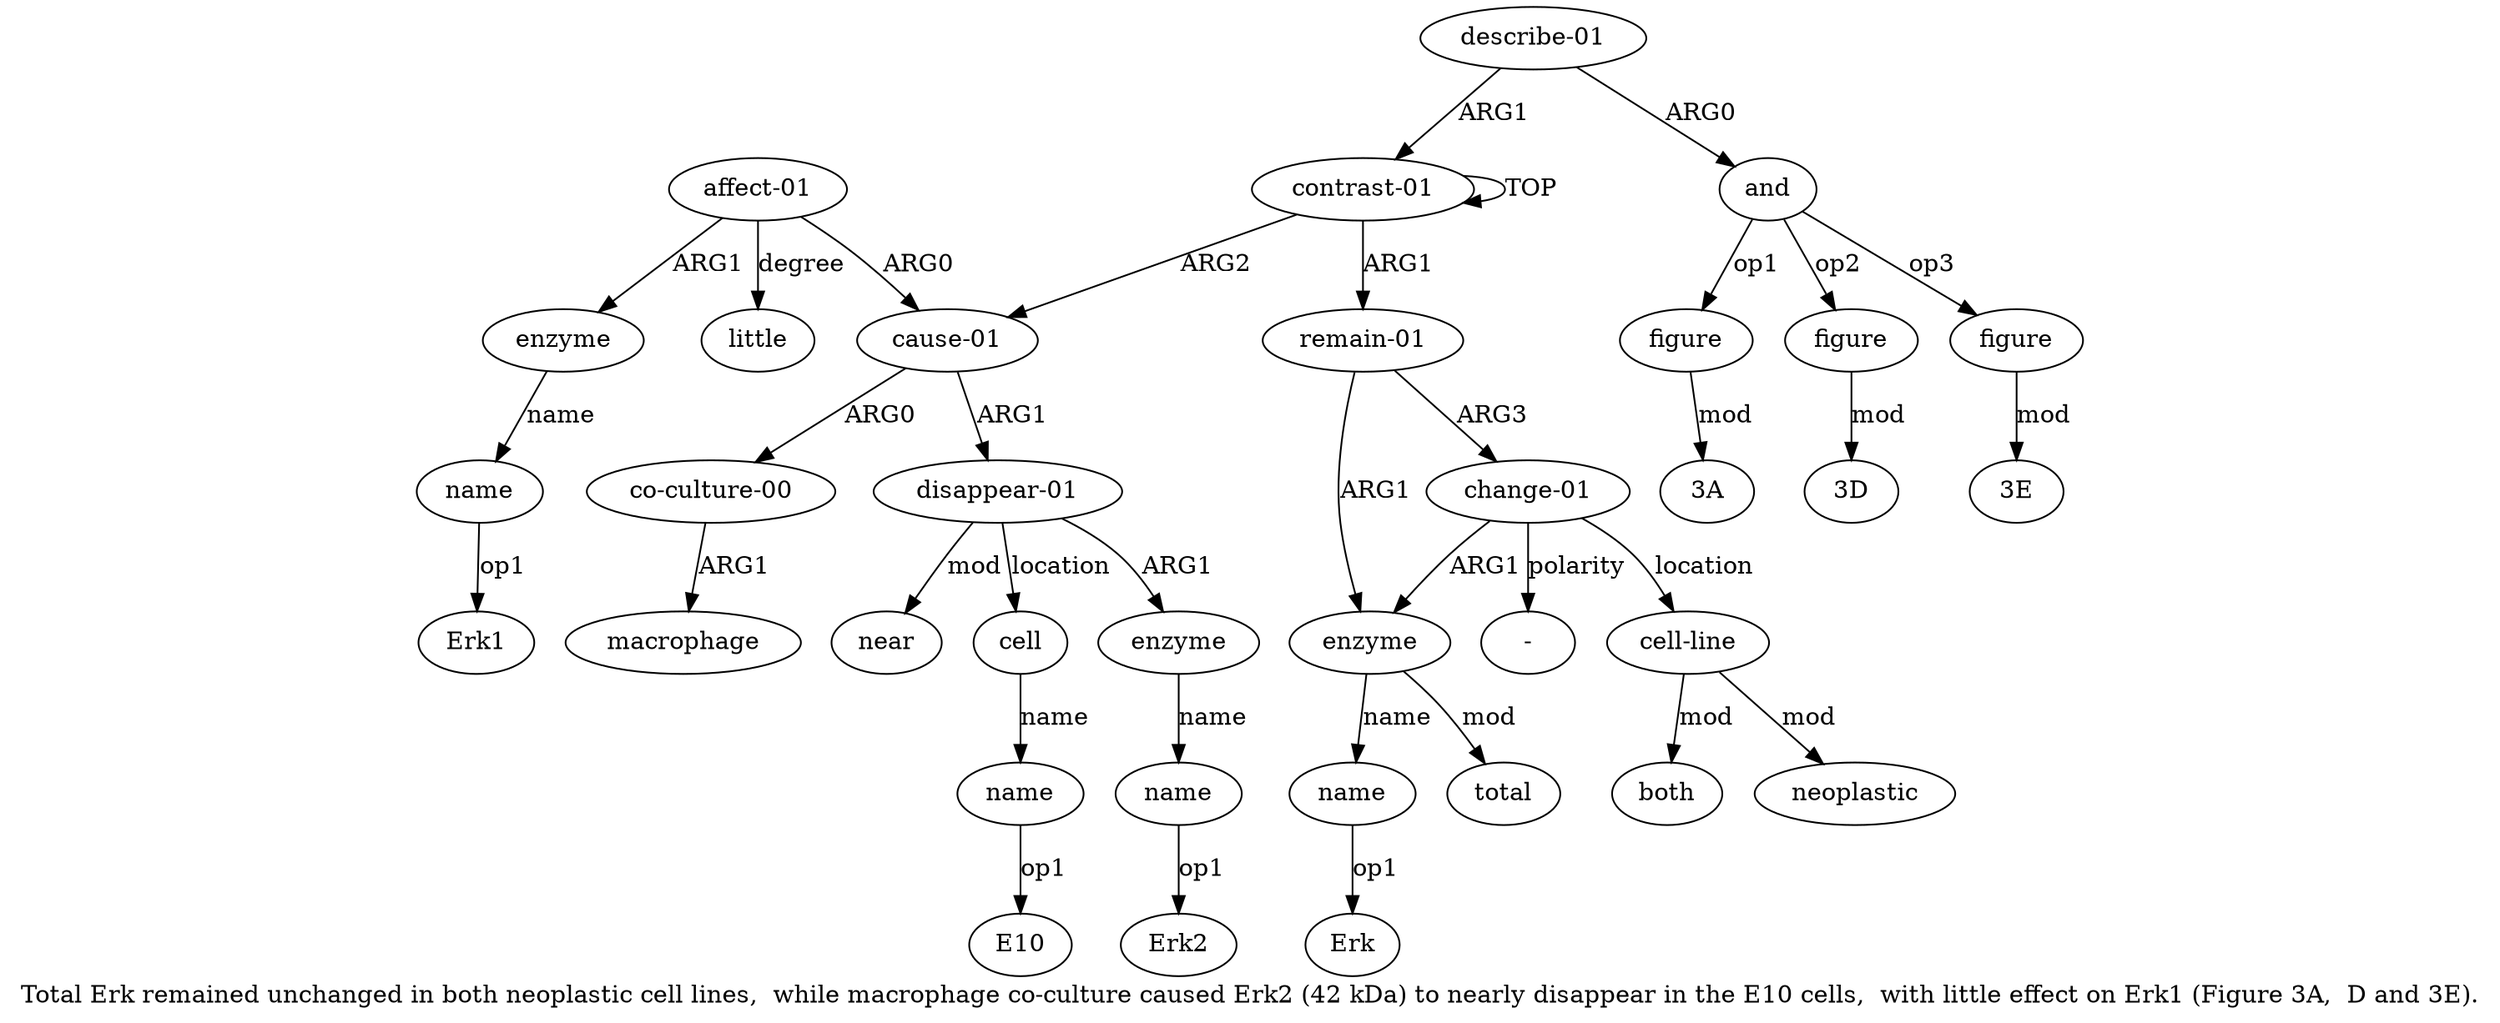 digraph  {
	graph [label="Total Erk remained unchanged in both neoplastic cell lines,  while macrophage co-culture caused Erk2 (42 kDa) to nearly disappear \
in the E10 cells,  with little effect on Erk1 (Figure 3A,  D and 3E)."];
	node [label="\N"];
	a20	 [color=black,
		gold_ind=20,
		gold_label=name,
		label=name,
		test_ind=20,
		test_label=name];
	"a20 Erk1"	 [color=black,
		gold_ind=-1,
		gold_label=Erk1,
		label=Erk1,
		test_ind=-1,
		test_label=Erk1];
	a20 -> "a20 Erk1" [key=0,
	color=black,
	gold_label=op1,
	label=op1,
	test_label=op1];
a21 [color=black,
	gold_ind=21,
	gold_label=little,
	label=little,
	test_ind=21,
	test_label=little];
a22 [color=black,
	gold_ind=22,
	gold_label="describe-01",
	label="describe-01",
	test_ind=22,
	test_label="describe-01"];
a23 [color=black,
	gold_ind=23,
	gold_label=and,
	label=and,
	test_ind=23,
	test_label=and];
a22 -> a23 [key=0,
color=black,
gold_label=ARG0,
label=ARG0,
test_label=ARG0];
a0 [color=black,
gold_ind=0,
gold_label="contrast-01",
label="contrast-01",
test_ind=0,
test_label="contrast-01"];
a22 -> a0 [key=0,
color=black,
gold_label=ARG1,
label=ARG1,
test_label=ARG1];
a24 [color=black,
gold_ind=24,
gold_label=figure,
label=figure,
test_ind=24,
test_label=figure];
a23 -> a24 [key=0,
color=black,
gold_label=op1,
label=op1,
test_label=op1];
a25 [color=black,
gold_ind=25,
gold_label=figure,
label=figure,
test_ind=25,
test_label=figure];
a23 -> a25 [key=0,
color=black,
gold_label=op2,
label=op2,
test_label=op2];
a26 [color=black,
gold_ind=26,
gold_label=figure,
label=figure,
test_ind=26,
test_label=figure];
a23 -> a26 [key=0,
color=black,
gold_label=op3,
label=op3,
test_label=op3];
"a24 3A" [color=black,
gold_ind=-1,
gold_label="3A",
label="3A",
test_ind=-1,
test_label="3A"];
a24 -> "a24 3A" [key=0,
color=black,
gold_label=mod,
label=mod,
test_label=mod];
"a25 3D" [color=black,
gold_ind=-1,
gold_label="3D",
label="3D",
test_ind=-1,
test_label="3D"];
a25 -> "a25 3D" [key=0,
color=black,
gold_label=mod,
label=mod,
test_label=mod];
"a26 3E" [color=black,
gold_ind=-1,
gold_label="3E",
label="3E",
test_ind=-1,
test_label="3E"];
a26 -> "a26 3E" [key=0,
color=black,
gold_label=mod,
label=mod,
test_label=mod];
"a17 E10" [color=black,
gold_ind=-1,
gold_label=E10,
label=E10,
test_ind=-1,
test_label=E10];
"a3 Erk" [color=black,
gold_ind=-1,
gold_label=Erk,
label=Erk,
test_ind=-1,
test_label=Erk];
"a14 Erk2" [color=black,
gold_ind=-1,
gold_label=Erk2,
label=Erk2,
test_ind=-1,
test_label=Erk2];
a15 [color=black,
gold_ind=15,
gold_label=near,
label=near,
test_ind=15,
test_label=near];
a14 [color=black,
gold_ind=14,
gold_label=name,
label=name,
test_ind=14,
test_label=name];
a14 -> "a14 Erk2" [key=0,
color=black,
gold_label=op1,
label=op1,
test_label=op1];
a17 [color=black,
gold_ind=17,
gold_label=name,
label=name,
test_ind=17,
test_label=name];
a17 -> "a17 E10" [key=0,
color=black,
gold_label=op1,
label=op1,
test_label=op1];
a16 [color=black,
gold_ind=16,
gold_label=cell,
label=cell,
test_ind=16,
test_label=cell];
a16 -> a17 [key=0,
color=black,
gold_label=name,
label=name,
test_label=name];
a11 [color=black,
gold_ind=11,
gold_label=macrophage,
label=macrophage,
test_ind=11,
test_label=macrophage];
a10 [color=black,
gold_ind=10,
gold_label="co-culture-00",
label="co-culture-00",
test_ind=10,
test_label="co-culture-00"];
a10 -> a11 [key=0,
color=black,
gold_label=ARG1,
label=ARG1,
test_label=ARG1];
a13 [color=black,
gold_ind=13,
gold_label=enzyme,
label=enzyme,
test_ind=13,
test_label=enzyme];
a13 -> a14 [key=0,
color=black,
gold_label=name,
label=name,
test_label=name];
a12 [color=black,
gold_ind=12,
gold_label="disappear-01",
label="disappear-01",
test_ind=12,
test_label="disappear-01"];
a12 -> a15 [key=0,
color=black,
gold_label=mod,
label=mod,
test_label=mod];
a12 -> a16 [key=0,
color=black,
gold_label=location,
label=location,
test_label=location];
a12 -> a13 [key=0,
color=black,
gold_label=ARG1,
label=ARG1,
test_label=ARG1];
a19 [color=black,
gold_ind=19,
gold_label=enzyme,
label=enzyme,
test_ind=19,
test_label=enzyme];
a19 -> a20 [key=0,
color=black,
gold_label=name,
label=name,
test_label=name];
a18 [color=black,
gold_ind=18,
gold_label="affect-01",
label="affect-01",
test_ind=18,
test_label="affect-01"];
a18 -> a21 [key=0,
color=black,
gold_label=degree,
label=degree,
test_label=degree];
a18 -> a19 [key=0,
color=black,
gold_label=ARG1,
label=ARG1,
test_label=ARG1];
a9 [color=black,
gold_ind=9,
gold_label="cause-01",
label="cause-01",
test_ind=9,
test_label="cause-01"];
a18 -> a9 [key=0,
color=black,
gold_label=ARG0,
label=ARG0,
test_label=ARG0];
"a5 -" [color=black,
gold_ind=-1,
gold_label="-",
label="-",
test_ind=-1,
test_label="-"];
a1 [color=black,
gold_ind=1,
gold_label="remain-01",
label="remain-01",
test_ind=1,
test_label="remain-01"];
a2 [color=black,
gold_ind=2,
gold_label=enzyme,
label=enzyme,
test_ind=2,
test_label=enzyme];
a1 -> a2 [key=0,
color=black,
gold_label=ARG1,
label=ARG1,
test_label=ARG1];
a5 [color=black,
gold_ind=5,
gold_label="change-01",
label="change-01",
test_ind=5,
test_label="change-01"];
a1 -> a5 [key=0,
color=black,
gold_label=ARG3,
label=ARG3,
test_label=ARG3];
a0 -> a1 [key=0,
color=black,
gold_label=ARG1,
label=ARG1,
test_label=ARG1];
a0 -> a0 [key=0,
color=black,
gold_label=TOP,
label=TOP,
test_label=TOP];
a0 -> a9 [key=0,
color=black,
gold_label=ARG2,
label=ARG2,
test_label=ARG2];
a3 [color=black,
gold_ind=3,
gold_label=name,
label=name,
test_ind=3,
test_label=name];
a3 -> "a3 Erk" [key=0,
color=black,
gold_label=op1,
label=op1,
test_label=op1];
a2 -> a3 [key=0,
color=black,
gold_label=name,
label=name,
test_label=name];
a4 [color=black,
gold_ind=4,
gold_label=total,
label=total,
test_ind=4,
test_label=total];
a2 -> a4 [key=0,
color=black,
gold_label=mod,
label=mod,
test_label=mod];
a5 -> "a5 -" [key=0,
color=black,
gold_label=polarity,
label=polarity,
test_label=polarity];
a5 -> a2 [key=0,
color=black,
gold_label=ARG1,
label=ARG1,
test_label=ARG1];
a6 [color=black,
gold_ind=6,
gold_label="cell-line",
label="cell-line",
test_ind=6,
test_label="cell-line"];
a5 -> a6 [key=0,
color=black,
gold_label=location,
label=location,
test_label=location];
a7 [color=black,
gold_ind=7,
gold_label=both,
label=both,
test_ind=7,
test_label=both];
a6 -> a7 [key=0,
color=black,
gold_label=mod,
label=mod,
test_label=mod];
a8 [color=black,
gold_ind=8,
gold_label=neoplastic,
label=neoplastic,
test_ind=8,
test_label=neoplastic];
a6 -> a8 [key=0,
color=black,
gold_label=mod,
label=mod,
test_label=mod];
a9 -> a10 [key=0,
color=black,
gold_label=ARG0,
label=ARG0,
test_label=ARG0];
a9 -> a12 [key=0,
color=black,
gold_label=ARG1,
label=ARG1,
test_label=ARG1];
}
